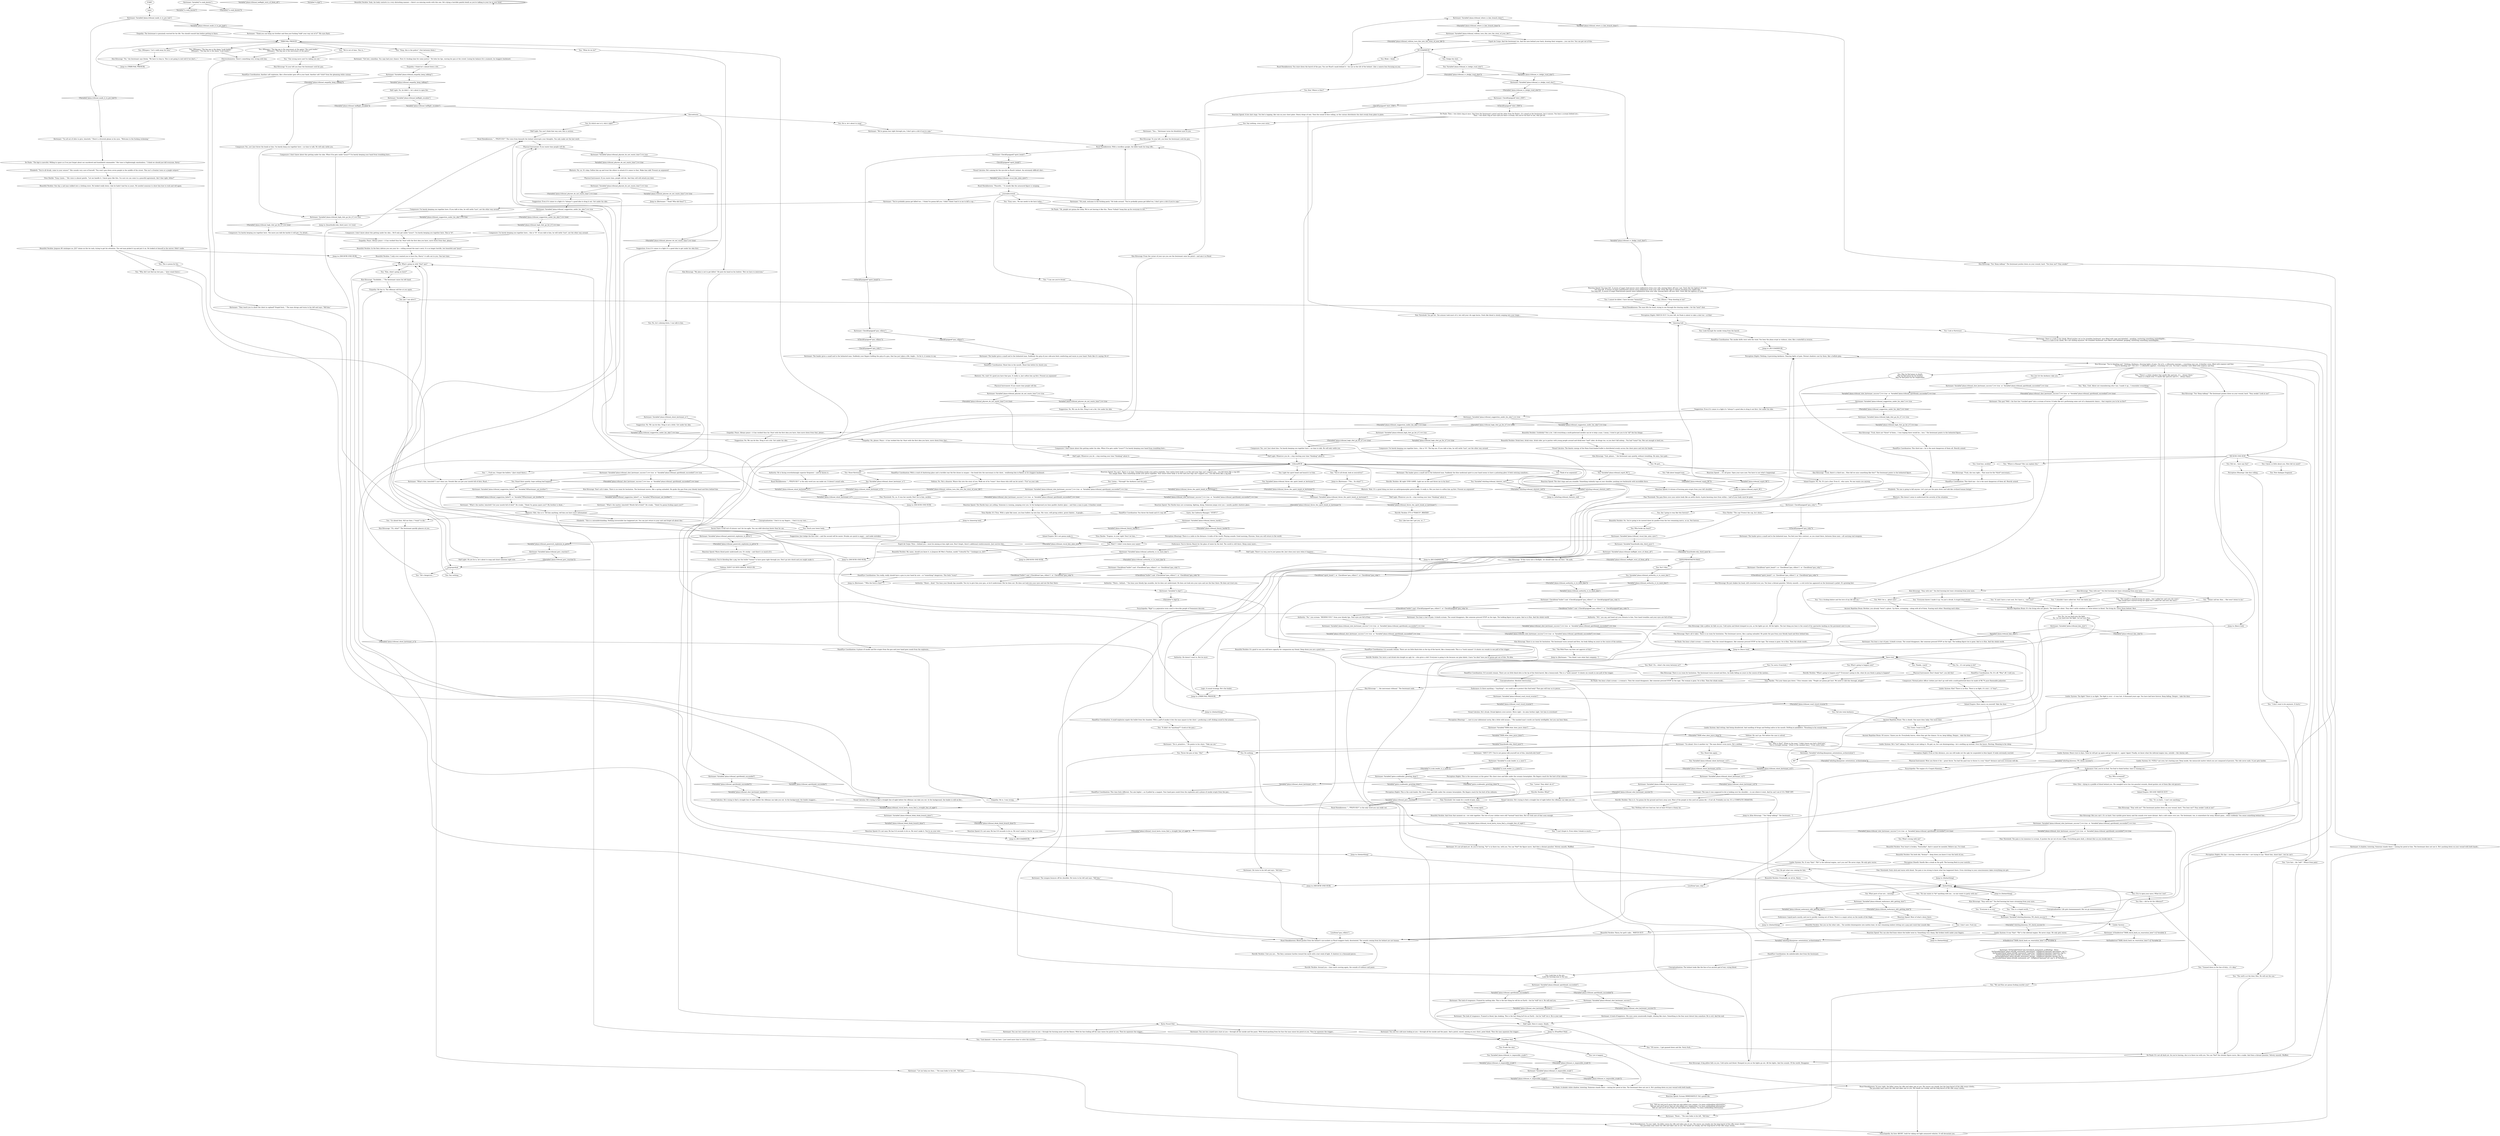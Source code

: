 # PLAZA / KORTENAER
# Previously known as Scab Leader. Wears a huge and intimidating set of armour. He is drunk and pissed off at his friend getting killed. He carries a big-ass gun.
# ==================================================
digraph G {
	  0 [label="START"];
	  1 [label="input"];
	  2 [label="You: Think of an argument!"];
	  3 [label="You: Variable[\"whirling.tribunal_rhetoric_red\"]"];
	  4 [label="Variable[\"whirling.tribunal_rhetoric_red\"]", shape=diamond];
	  5 [label="!(Variable[\"whirling.tribunal_rhetoric_red\"])", shape=diamond];
	  6 [label="Kim Kitsuragi: That's all it takes. There is no room for hesitation. The lieutenant moves, like a spring unloaded. He grabs the gun from your bloody hand and fires behind him."];
	  7 [label="Kortenaer: You see two cold eyes looking at you -- through all the smoke and the panic. And a pistol, raised, aiming at your chest, point blank. Then the man squeezes the trigger..."];
	  8 [label="You: No. Let me back into the fight.\nNo. Let me back into the fight. Let me save Kim."];
	  9 [label="Kortenaer: You see two crazed eyes stare at you -- through the burning meat and the flames. With his face boiling off the man raises his pistol at you. Then he squeezes the trigger..."];
	  10 [label="Kortenaer: You see two crazed eyes stare at you -- through all the smoke and the panic. With blood gushing from his face the man raises his pistol at you. Then he squeezes the trigger..."];
	  11 [label="You: What's going to happen now?"];
	  12 [label="Empathy: I think he's calmed down a bit..."];
	  13 [label="Suggestion: Even if it comes to a fight it's a good idea to get under his skin first."];
	  14 [label="Kortenaer: Variable[\"plaza.tribunal_high_rhet_go_for_it\"] == true"];
	  15 [label="Variable[\"plaza.tribunal_high_rhet_go_for_it\"] == true", shape=diamond];
	  16 [label="!(Variable[\"plaza.tribunal_high_rhet_go_for_it\"] == true)", shape=diamond];
	  17 [label="Composure: I'm barely keeping you together here... this is *it*. If you talk to him, he will rattle *you*, not the other way around."];
	  18 [label="Kortenaer: Variable[\"TASK.what_does_joyce_done\"]"];
	  19 [label="Variable[\"TASK.what_does_joyce_done\"]", shape=diamond];
	  20 [label="!(Variable[\"TASK.what_does_joyce_done\"])", shape=diamond];
	  21 [label="Kortenaer: Variable[\"plaza.tribunal_blink_think_branch_done\"]"];
	  22 [label="Variable[\"plaza.tribunal_blink_think_branch_done\"]", shape=diamond];
	  23 [label="!(Variable[\"plaza.tribunal_blink_think_branch_done\"])", shape=diamond];
	  24 [label="Volition: DON'T GO INTO SHOCK. HOLD ON."];
	  25 [label="Encyclopedia: The engine of a Coupris Kineema..."];
	  26 [label="Logic: A sound strategy. He's the leader."];
	  27 [label="Kortenaer: SetVariableValue(\"jam.horseback_monument_scaffolding\", false) ;
SetVariableValue(\"plaza.ultralib_monument_apocalypse\", IsHighestCopotype(\"apocalypse_cop\")) ;
SetVariableValue(\"plaza.ultralib_monument_superstar\", IsHighestCopotype(\"superstar_cop\")) ;
SetVariableValue(\"plaza.ultralib_monument_sorry\", IsHighestCopotype(\"sorry_cop\")) ;
SetVariableValue(\"plaza.ultralib_monument_boring\", IsHighestCopotype(\"boring_cop\")) ;
SetVariableValue(\"plaza.ultralib_monument_art\", IsHighestCopotype(\"art_cop\")) --[[ Variable[ ]]"];
	  28 [label="Kortenaer: CheckItem(\"spirit_bomb\")  or  CheckItem(\"gun_villiers\")  or  CheckItem(\"gun_ruby\")"];
	  29 [label="CheckItem(\"spirit_bomb\")  or  CheckItem(\"gun_villiers\")  or  CheckItem(\"gun_ruby\")", shape=diamond];
	  30 [label="!(CheckItem(\"spirit_bomb\")  or  CheckItem(\"gun_villiers\")  or  CheckItem(\"gun_ruby\"))", shape=diamond];
	  31 [label="You: \"Stop, this is the police!\" (Get between them.)"];
	  32 [label="Kortenaer: There is a hole in his cheek. Blood gushes out as he stumbles backward, eyes filled with rage and disbelief -- gurgling, muttering something unintelligible...\nThere is a hole in his cheek. He's not smiling anymore. He stumbles backward, eyes filled with disbelief, gurgling, muttering something unintelligible..."];
	  33 [label="You: Dodge the shot."];
	  34 [label="You: Variable[\"plaza.tribunal_rc_dodge_ruud_shot\"]"];
	  35 [label="Variable[\"plaza.tribunal_rc_dodge_ruud_shot\"]", shape=diamond];
	  36 [label="!(Variable[\"plaza.tribunal_rc_dodge_ruud_shot\"])", shape=diamond];
	  37 [label="TRIBUNAL PREHUB"];
	  38 [label="Endurance: Is there anything -- *anything* -- we could use to protect this frail body? That gun will tear us to pieces."];
	  39 [label="You: I'm sorry. (Conclude.)"];
	  40 [label="You: So... it's not going to hit?"];
	  41 [label="Kortenaer: The leader gives a small nod to the helmeted man. Suddenly the grip of your side-arm feels comforting and warm in your hand. Feels like it's saying: Do it!"];
	  42 [label="Beautiful Necktie: No. You're going to be mowed down by gunfire from the two remaining mercs, so no. Not forever."];
	  43 [label="Conceptualization: Absolute destruction."];
	  44 [label="Kortenaer: Variable[\"plaza.tribunal_paintresh_explosion_in_pelvis\"]"];
	  45 [label="Variable[\"plaza.tribunal_paintresh_explosion_in_pelvis\"]", shape=diamond];
	  46 [label="!(Variable[\"plaza.tribunal_paintresh_explosion_in_pelvis\"])", shape=diamond];
	  47 [label="You: \"I'm a fucking failure and the love of my life left me.\""];
	  48 [label="Kortenaer: He turns to his left and says: \"Kill him.\""];
	  49 [label="Perception (Sight): This is the scab leader. His chest rises and falls under the ceramic breastplate. His fingers reach for the butt of his sidearm."];
	  50 [label="Hand/Eye Coordination: You throw the bomb and it's way off."];
	  51 [label="Composure: I'm barely keeping you together here... this is *it*. The big one. If you talk to him, he will rattle *you*, not the other way around."];
	  52 [label="Kortenaer: \"What's that, loincloth? I can't hear you. Sounds like you got your mouth full of dick. Ruud...\""];
	  53 [label="Visual Calculus: He's trying to find a straight line of sight before the rifleman can take you out. In the background, the leader staggers..."];
	  54 [label="Kortenaer: A look of happiness. His eyes seem unnaturally bright, shining like stars. Something in the fear must distort him somehow. He is evil. And the end."];
	  55 [label="Reaction Speed: Warm blood pools underneath you. It's sticky -- and there's so much of it."];
	  56 [label="You: \"It said I have a vast soul. Do I have a... vast soul?\""];
	  57 [label="Jump to: [TRIBUNAL PREHUB]"];
	  58 [label="Ruud Hoenkloewen: To your right, the killer raises his rifle and takes aim at you. His moves are steady, but the long barrel of the rifle sways slowly...\nThe porcelain man raises his rifle and takes aim at you. His hands are steady, and the long barrel of the rifle sways slowly..."];
	  59 [label="Inland Empire: Have mercy on yourself. Take the door."];
	  60 [label="Glen: Glen -- dying in a puddle of blood behind you. His mangled torso has two gunshot wounds, blood gushes out of them like red geysers."];
	  61 [label="Authority: \"There... behind...\" You hear your bloody lips mumble, but he does not understand. He does not look into your eyes and see the fear there. He does not trust you."];
	  62 [label="Pain Threshold: The pain flows over your entire body like an awful shock. A grim knowing rises from within -- half of your body must be gone."];
	  63 [label="thelastthing"];
	  64 [label="Reaction Speed: The Hardie boys are yelling. Someone is running, jumping over you. In the background you hear gunfire shatter glass -- and then a man in pain. A familiar sound."];
	  65 [label="Jump to: [NECKTIE END HUB]"];
	  66 [label="fiasco hub"];
	  67 [label="Hand/Eye Coordination: Shoot him in the mouth. Shoot him before he shoots you."];
	  68 [label="You: Who broke my heart?"];
	  69 [label="Beautiful Necktie: Eventually we all do, Harry."];
	  70 [label="You: (Shout.) \"Stop shooting at me!\""];
	  71 [label="You: I don't care. Fuck me."];
	  72 [label="You: \"Kim, I lied. About not remembering who I am. I made it up... I remember everything.\""];
	  73 [label="Kim Kitsuragi: \"Stay with me!\" The lieutenant pushes down on your wound, hard. \"You hear me?! Stay awake! Look at me!\""];
	  74 [label="You: Say nothing."];
	  75 [label="Perception (Sight): This is the mercenary at the gates! His chest rises and falls under the ceramic breastplate. His fingers reach for the butt of his sidearm."];
	  76 [label="You: So which one is it, who's right?"];
	  77 [label="Reaction Speed: Scream IMMEDIATELY! He's gonna die."];
	  78 [label="Kortenaer: Variable[\"gates.scableader_greeting_done\"]"];
	  79 [label="Variable[\"gates.scableader_greeting_done\"]", shape=diamond];
	  80 [label="!(Variable[\"gates.scableader_greeting_done\"])", shape=diamond];
	  81 [label="Suggestion: No. We can do this. Drag it out a bit. Get under his skin."];
	  82 [label="Kortenaer: Variable[\"plaza.tribunal_physint_do_not_waste_time\"] == true"];
	  83 [label="Variable[\"plaza.tribunal_physint_do_not_waste_time\"] == true", shape=diamond];
	  84 [label="!(Variable[\"plaza.tribunal_physint_do_not_waste_time\"] == true)", shape=diamond];
	  85 [label="Beautiful Necktie: Drink beer, drink wine, drink cider, go to parties with young people around and drink beer *and* cider; do drugs too, so you don't fall asleep... You had *some* fun. But not enough to heal you."];
	  86 [label="Kortenaer: \"Do it, primitive...\" He points to his chest. \"Take me out.\""];
	  87 [label="Kortenaer: Variable[\"plaza.tribunal_spiritbomb_succeeded\"]"];
	  88 [label="Variable[\"plaza.tribunal_spiritbomb_succeeded\"]", shape=diamond];
	  89 [label="!(Variable[\"plaza.tribunal_spiritbomb_succeeded\"])", shape=diamond];
	  90 [label="You: \"... Fuck me, I forgot the bullets.\" (Just stand there.)"];
	  91 [label="Kortenaer: IsTaskActive(\"TASK.check_back_on_renovation_later\")--[[ Variable[ ]]"];
	  92 [label="IsTaskActive(\"TASK.check_back_on_renovation_later\")--[[ Variable[ ]]", shape=diamond];
	  93 [label="!(IsTaskActive(\"TASK.check_back_on_renovation_later\")--[[ Variable[ ]])", shape=diamond];
	  94 [label="Kortenaer: \"They teach you to shoot the chest in copland? Stupid fuck...\" The man shrugs and turns to his left and says: \"Kill him.\""];
	  95 [label="Kortenaer: Variable[\"plaza.tribunal_rc_dodge_ruud_shot\"]"];
	  96 [label="Variable[\"plaza.tribunal_rc_dodge_ruud_shot\"]", shape=diamond];
	  97 [label="!(Variable[\"plaza.tribunal_rc_dodge_ruud_shot\"])", shape=diamond];
	  98 [label="You: No!!! Kim..."];
	  99 [label="You: Variable[\"plaza.tribunal_authority_rc_to_warn_kim\"]"];
	  100 [label="Variable[\"plaza.tribunal_authority_rc_to_warn_kim\"]", shape=diamond];
	  101 [label="!(Variable[\"plaza.tribunal_authority_rc_to_warn_kim\"])", shape=diamond];
	  102 [label="You: Look at Kortenaer."];
	  103 [label="You: Blink -- think!"];
	  104 [label="Half Light: Here it comes. Death."];
	  105 [label="You: Wait! Uh... what's the story between us?!"];
	  106 [label="De Paule: \"Oh, people are gonna die today. We're not leaving it like this. These *tribals* hung him up for everyone to see...\""];
	  107 [label="Jump to: [Kortenaer: \"\"You think I care what that company...\"]"];
	  108 [label="Beautiful Necktie: It's good to see you still have capacity for compassion my friend. Deep down you are a good man."];
	  109 [label="Horrific Necktie: This is it. I'm gonna hit the ground and burn away now. Most of the people in this yard are gonna die -- if not all. Probably you too. It's a COMPLETE DISASTER."];
	  110 [label="Encyclopedia: An Ister AR-FA7, built for taking out light armoured vehicles. It will devastate you."];
	  111 [label="You: Let it happen."];
	  112 [label="Reaction Speed: Most of what's down there."];
	  113 [label="Inland Empire: No. No. It's just a fear. Even if... who cares. No one wants you anyway."];
	  114 [label="Kortenaer: Variable[\"plaza.tribunal_shot_kortenaer_success\"] == true  or  Variable[\"plaza.tribunal_spiritbomb_succeeded\"] == true"];
	  115 [label="Variable[\"plaza.tribunal_shot_kortenaer_success\"] == true  or  Variable[\"plaza.tribunal_spiritbomb_succeeded\"] == true", shape=diamond];
	  116 [label="!(Variable[\"plaza.tribunal_shot_kortenaer_success\"] == true  or  Variable[\"plaza.tribunal_spiritbomb_succeeded\"] == true)", shape=diamond];
	  117 [label="Kortenaer: Variable[\"plaza.tribunal_shot_kortenaer_success\"] == true  or  Variable[\"plaza.tribunal_spiritbomb_succeeded\"] == true"];
	  118 [label="Variable[\"plaza.tribunal_shot_kortenaer_success\"] == true  or  Variable[\"plaza.tribunal_spiritbomb_succeeded\"] == true", shape=diamond];
	  119 [label="!(Variable[\"plaza.tribunal_shot_kortenaer_success\"] == true  or  Variable[\"plaza.tribunal_spiritbomb_succeeded\"] == true)", shape=diamond];
	  120 [label="You: Do nothing."];
	  121 [label="Kortenaer: Variable[\"tc.scab_leader_is_a_merc\"]"];
	  122 [label="Variable[\"tc.scab_leader_is_a_merc\"]", shape=diamond];
	  123 [label="!(Variable[\"tc.scab_leader_is_a_merc\"])", shape=diamond];
	  124 [label="You: No, he's calming down. I can talk to him."];
	  125 [label="Hand/Eye Coordination: This time feels different. You aim higher -- as if pulled by a magnet. Your hand goes numb from the explosion and a plume of smoke erupts from the gun..."];
	  126 [label="Rhetoric: Wait. It's a good thing you have an anthropomorphic petrol bomb. It really is. But you have to soften him up first. Present an argument!"];
	  127 [label="Half Light: There's no way, you're just gonna die. Just close your eyes when it happens..."];
	  128 [label="You: \"I shouldn't have called her. Now she hates me.\""];
	  129 [label="Horrific Necktie: Around you -- time starts moving again, the sounds of violence and panic."];
	  130 [label="Kim Kitsuragi: From the corner of your eye you see the lieutenant raise his pistol -- and aim it at Ruud."];
	  131 [label="Titus Hardie: \"Easy, Lizzie...\" His voice is almost gentle. \"Let me handle it. I know guys like this. I'm sure we can come to a peaceful agreement. Ain't that right, fellas?\""];
	  132 [label="Kortenaer: The leader gives a small nod to the helmeted man. You feel your fists contract, as you stand there, between these men -- all carrying real weapons."];
	  133 [label="You: He got what was coming for him."];
	  134 [label="Garte, the Cafeteria Manager: \"STOP!!!\""];
	  135 [label="Kortenaer: Variable[\"plaza.tribunal_endurance_afet_getting_shot\"]"];
	  136 [label="Variable[\"plaza.tribunal_endurance_afet_getting_shot\"]", shape=diamond];
	  137 [label="!(Variable[\"plaza.tribunal_endurance_afet_getting_shot\"])", shape=diamond];
	  138 [label="Jump to: [thelastthing]"];
	  139 [label="You: \"Everyone knows I made it up. I'm just a drunk. A stupid dead drunk.\""];
	  140 [label="You: \"There's a white shadow that smells like apricots, it's... always there.\"\n\"There is a black echo. It smells like apricots and it's... always there.\"
"];
	  141 [label="prepreprehub"];
	  142 [label="You: (Whisper.) \"The big one is the damn *scab leader*.\"\n(Whisper.) \"The big one is the damn *scab leader*.\""];
	  143 [label="Horrific Necktie: All right! END GAME. Light me on fire and throw me in his face!"];
	  144 [label="Kortenaer: Variable[\"plaza.tribunal_physint_do_not_waste_time\"] == true"];
	  145 [label="Variable[\"plaza.tribunal_physint_do_not_waste_time\"] == true", shape=diamond];
	  146 [label="!(Variable[\"plaza.tribunal_physint_do_not_waste_time\"] == true)", shape=diamond];
	  147 [label="Physical Instrument: If you waste time people will die."];
	  148 [label="Kortenaer: \"What's the matter, loincloth? Mouth full of dick?\" He croaks. \"Think I'm gonna fucking spare you?!\""];
	  149 [label="Kim Kitsuragi: \"Stay with me!\" You feel burning hot tears streaming from your eyes."];
	  150 [label="You: \"Everyone is so evil.\""];
	  151 [label="Kortenaer: Variable[\"tc.rank_known\"]"];
	  152 [label="Variable[\"tc.rank_known\"]", shape=diamond];
	  153 [label="!(Variable[\"tc.rank_known\"])", shape=diamond];
	  154 [label="Ancient Reptilian Brain: Brother, you already *were* a ghost. Up there, screaming -- along with all of them. Scaring each other. Haunting each other."];
	  155 [label="Kim Kitsuragi: \"No,\" the lieutenant says firmly. \"We have to step in. This is not going to end well if we don't...\""];
	  156 [label="Reaction Speed: A low shot rings. You feel a tapping, like rain on your chest plate. Heavy drops of rain. Then the sound of dice rolling, as the cuirass distributes the shot evenly from plate to plate."];
	  157 [label="Authority: \"No,\" you scream: \"BEHIND YOU!\" from your bloody lips. Your eyes are full of fear."];
	  158 [label="You: Throw the gun at him: \"Die!\""];
	  159 [label="Perception (Sight): His lips -- moving, swollen with fear -- are trying to say: 'Shoot him, shoot him!', but he can't."];
	  160 [label="Inland Empire: OH GOD! WATCH OUT!"];
	  161 [label="Jump to: [FinalShot Hub]"];
	  162 [label="Beautiful Necktie: Your heart is broken, *bratushka*. And it cannot be mended. Believe me, I've tried."];
	  163 [label="Elizabeth: \"You're all drunk, come to your senses!\" She sounds very sure of herself. \"You won't gun down seven people in the middle of the street. This isn't a frontier town or a jungle outpost.\""];
	  164 [label="Kortenaer: The leader gives a small nod to the helmeted man. Suddenly your fingers holding the grip of a gun, that has just taken a life, tingle... Go for it, it seems to say."];
	  165 [label="Physical Instrument: Wow you threw it far -- great throw. Too bad the goal was to throw it a very *short* distance and now everyone will die."];
	  166 [label="Jump to: [RUUDAIMHUB]"];
	  167 [label="Kortenaer: CheckItem(\"bullet\") and  (CheckItem(\"gun_villiers\")  or  CheckItem(\"gun_ruby\"))"];
	  168 [label="CheckItem(\"bullet\") and  (CheckItem(\"gun_villiers\")  or  CheckItem(\"gun_ruby\"))", shape=diamond];
	  169 [label="!(CheckItem(\"bullet\") and  (CheckItem(\"gun_villiers\")  or  CheckItem(\"gun_ruby\")))", shape=diamond];
	  170 [label="Kim Kitsuragi: \"Ssshhhhh....\" The lieutenant raises his left hand."];
	  171 [label="Kortenaer: \"I'm all out of shits to give, loincloth.\" There's a feverish gleam in his eyes. \"Welcome to the fucking reckoning.\""];
	  172 [label="You: \"We're out of time. This is...\""];
	  173 [label="theconfusion"];
	  174 [label="Rhetoric: No, wait! It's good you have that gun. It really is. Just soften him up first. Present an argument!"];
	  175 [label="Composure: I don't know about this getting under his skin... He'll only get under *yours*. I'm barely keeping you together here. This is *it*."];
	  176 [label="Pain Threshold: You got hit. The armour took most of it, but still your rib cage burns. Feels like blood is slowly seeping into your lungs..."];
	  177 [label="Kortenaer: The look of vengeance. Framed by melting skin. This is the last thing he will do on Earth -- but he *will* do it. He will end you."];
	  178 [label="Endurance: You're thirsty. Reach for the glass of water by the bed. The world is still there. Sleep some more..."];
	  179 [label="LoseItem(\"gun_villiers\")"];
	  180 [label="De Paule: You hear a faint scream -- a woman's. Then the sound disappears, like someone pressed STOP on the tape. The woman is gone. So is Kim. Then the whole world..."];
	  181 [label="De Paule: You hear a faint scream -- a woman's. Then the sound disappears, like someone pressed STOP on the tape. The woman is gone. So is Kim. Then the whole world..."];
	  182 [label="Kortenaer: \"Get lost, comedian. You cops had your chance. Now it's fucking time for some justice.\" He licks his lips, waving his gun at the crowd. Losing his balance for a moment, he staggers backward."];
	  183 [label="tribunalHUB"];
	  184 [label="Beautiful Necktie: 'I only ever wanted you to have fun, Harry!' it calls out to you. One last time."];
	  185 [label="You: Look through the smoke rising from the barrel."];
	  186 [label="Hand/Eye Coordination: The smoke drifts west with the wind. You hear the plaza erupt in violence, slow, like a waterfall in reverse."];
	  187 [label="Kortenaer: Variable[\"plaza.tribunal_shot_kortenaer_success\"] == true  or  Variable[\"plaza.tribunal_spiritbomb_succeeded\"] == true"];
	  188 [label="Variable[\"plaza.tribunal_shot_kortenaer_success\"] == true  or  Variable[\"plaza.tribunal_spiritbomb_succeeded\"] == true", shape=diamond];
	  189 [label="!(Variable[\"plaza.tribunal_shot_kortenaer_success\"] == true  or  Variable[\"plaza.tribunal_spiritbomb_succeeded\"] == true)", shape=diamond];
	  190 [label="Horrific Necktie: *What's going to happen now?* Everyone's going to die, what do you think is going to happen?"];
	  191 [label="You: Thanks, coach!"];
	  192 [label="Suggestion: Just dodge the first shot -- and the second will be easier. Drunks are quick to anger -- and make mistakes."];
	  193 [label="You: He is, he's about to snap!"];
	  194 [label="Kortenaer: Variable[\"plaza.tribunal_shoot_kortenaer_rc2\"]"];
	  195 [label="Variable[\"plaza.tribunal_shoot_kortenaer_rc2\"]", shape=diamond];
	  196 [label="!(Variable[\"plaza.tribunal_shoot_kortenaer_rc2\"])", shape=diamond];
	  197 [label="Kortenaer: Variable[\"plaza.tribunal_suggestion_under_his_skin\"] == true"];
	  198 [label="Variable[\"plaza.tribunal_suggestion_under_his_skin\"] == true", shape=diamond];
	  199 [label="!(Variable[\"plaza.tribunal_suggestion_under_his_skin\"] == true)", shape=diamond];
	  200 [label="Composure: I'm barely keeping you together here. The more you talk the harder it will get, I'm afraid..."];
	  201 [label="Beautiful Necktie: Joopson AS catalogue no. J327 shone on the tie rack, trying to get his attention. The sad man picked it up and put it on. He looked at himself in the mirror. Didn't smile."];
	  202 [label="Endurance: You're bleeding like a pig, but the bullet *seems* to have gone right through you. Don't go into shock and you might make it."];
	  203 [label="Volition: He can't go. Not before the case is solved."];
	  204 [label="Reaction Speed: A volcano of burning pain erupts from your left shoulder."];
	  205 [label="Titus Hardie: \"Eugene, to your right! Don't let him...\""];
	  206 [label="Kim Kitsuragi: Like a pillow, he falls on you. Cold nylon and blood slumped on you, as the lights go out. All the lights. The last thing you hear is the sound of his spectacles landing on the pavement next to you."];
	  207 [label="You: What parts of me are... missing?"];
	  208 [label="Kortenaer: \"You...\" Kortenaer turns his bloodshot eyes to you."];
	  209 [label="Jump to: [NECKTIE END HUB]"];
	  210 [label="Jump to: [thelastthing]"];
	  211 [label="Reaction Speed: You can also feel bone where the bullet went in. Something very sharp, like broken teeth under your fingers."];
	  212 [label="Reaction Speed: ... it's all gone. Open your eyes now. You have to see what's happening!"];
	  213 [label="You: \"Live fast... die *old*.\" (Wince from pain)"];
	  214 [label="Kortenaer: CheckItem(\"bullet\") and  (CheckEquipped(\"gun_villiers\")  or  CheckEquipped(\"gun_ruby\"))"];
	  215 [label="CheckItem(\"bullet\") and  (CheckEquipped(\"gun_villiers\")  or  CheckEquipped(\"gun_ruby\"))", shape=diamond];
	  216 [label="!(CheckItem(\"bullet\") and  (CheckEquipped(\"gun_villiers\")  or  CheckEquipped(\"gun_ruby\")))", shape=diamond];
	  217 [label="Authority: \"NO,\" you say, and hand out your firearm to him. Your hand trembles and your eyes are full of fear."];
	  218 [label="Half Light: No, he didn't -- he's about to open fire."];
	  219 [label="Kortenaer: Variable[\"plaza.tribunal_empathy_keep_talking\"]"];
	  220 [label="Variable[\"plaza.tribunal_empathy_keep_talking\"]", shape=diamond];
	  221 [label="!(Variable[\"plaza.tribunal_empathy_keep_talking\"])", shape=diamond];
	  222 [label="Kim Kitsuragi: To your left you hear the lieutenant cock his gun."];
	  223 [label="Kortenaer: Variable[\"plaza.tribunal_physint_do_not_waste_time\"] == true"];
	  224 [label="Variable[\"plaza.tribunal_physint_do_not_waste_time\"] == true", shape=diamond];
	  225 [label="!(Variable[\"plaza.tribunal_physint_do_not_waste_time\"] == true)", shape=diamond];
	  226 [label="Composure: Yes, yes! Just shoot him. I'm barely keeping you together here -- no time to talk. He will only rattle you."];
	  227 [label="You: I know so little about you. How did we meet?"];
	  228 [label="Beautiful Necktie: And from that moment on -- we rode together. The rest of your clothes were still *normal* back then. But we took care of that soon enough."];
	  229 [label="Beautiful Necktie: Harry, for god's sake... WATCH OUT!"];
	  230 [label="Reaction Speed: It's not easy. He has 0.4 seconds to do so. He won't make it. You're on your own."];
	  231 [label="You: \"She would've started loving me again... but I called her and now she won't.\"\n\"She would have started loving me again but I called her and now she won't.\""];
	  232 [label="Ancient Reptilian Brain: Of course. I know you do. Everybody leaves, when they get the chance. Go on, keep falling. Deeper... take the door."];
	  233 [label="Jump to: [whirling.tribunal_rhetoric_red]"];
	  234 [label="Jump to: [plaza.tribunal_esprit_RC]"];
	  235 [label="Kortenaer: Variable[\"plaza.tribunal_kim_shot\"]"];
	  236 [label="Variable[\"plaza.tribunal_kim_shot\"]", shape=diamond];
	  237 [label="!(Variable[\"plaza.tribunal_kim_shot\"])", shape=diamond];
	  238 [label="Kortenaer: Variable[\"plaza.tribunal_theory_hardie\"]"];
	  239 [label="Variable[\"plaza.tribunal_theory_hardie\"]", shape=diamond];
	  240 [label="!(Variable[\"plaza.tribunal_theory_hardie\"])", shape=diamond];
	  241 [label="You: \"You're all drunk, look at yourselves!\""];
	  242 [label="Kortenaer: Variable[\"plaza.tribunal_throw_the_spirit_bomb_at_kortenaer\"]"];
	  243 [label="Variable[\"plaza.tribunal_throw_the_spirit_bomb_at_kortenaer\"]", shape=diamond];
	  244 [label="!(Variable[\"plaza.tribunal_throw_the_spirit_bomb_at_kortenaer\"])", shape=diamond];
	  245 [label="Limbic System: It's *STILL* not over, he's hurting now. Deep inside, the minuscule matter which you are composed of persists. The ride never ends. It just gets harder."];
	  246 [label="Kortenaer: \"Think you can hang our brother and then just fucking *talk* your way out of it?\" His eyes flash."];
	  247 [label="Ruud Hoenkloewen: You stare down the barrel of the gun. You see Ruud's mask behind it -- his eye in the slit of the helmet. Like a camera lens focusing on you."];
	  248 [label="Rhetoric: Shit, this is it. Tell him anything, tell him you have more information!"];
	  249 [label="Perception (Sight): WATCH OUT! To your left, de Paule is about to take a shot too -- at Kim!"];
	  250 [label="Encyclopedia: *Kipt* is a pejorative term used to describe people of Semenese descent."];
	  251 [label="Kortenaer: CheckEquipped(\"spirit_bomb\")"];
	  252 [label="CheckEquipped(\"spirit_bomb\")", shape=diamond];
	  253 [label="!(CheckEquipped(\"spirit_bomb\"))", shape=diamond];
	  254 [label="Kortenaer: CheckEquipped(\"gun_villiers\")"];
	  255 [label="CheckEquipped(\"gun_villiers\")", shape=diamond];
	  256 [label="!(CheckEquipped(\"gun_villiers\"))", shape=diamond];
	  257 [label="Physical Instrument: Don't thank *me*, you did this!"];
	  258 [label="Kortenaer: Variable[\"plaza.tribunal_ruud_viscal_evasion\"]"];
	  259 [label="Variable[\"plaza.tribunal_ruud_viscal_evasion\"]", shape=diamond];
	  260 [label="!(Variable[\"plaza.tribunal_ruud_viscal_evasion\"])", shape=diamond];
	  261 [label="Conceptualization: The helmet looks like the face of an ancient god of war, crying blood."];
	  262 [label="Authority: \"Shoot... dead.\" You hear your bloody lips mumble. You try to give him your gun, so he'd understand. But he does not. He does not look into your eyes and see the fear there."];
	  263 [label="You: \"What do we do?\""];
	  264 [label="Kortenaer: Variable[\"plaza.tribunal_halflight_escalate\"]"];
	  265 [label="Variable[\"plaza.tribunal_halflight_escalate\"]", shape=diamond];
	  266 [label="!(Variable[\"plaza.tribunal_halflight_escalate\"])", shape=diamond];
	  267 [label="You: (Whisper.) \"The big one is the mercenary at the gates! The scab leader.\"\n(Whisper.) \"The big one is the mercenary at the gates!\""];
	  268 [label="Jump to: [TRIBUNAL PREHUB]"];
	  269 [label="You: Did we... have any fun?"];
	  270 [label="Reaction Speed: It's not easy. He has 0.6 seconds to do so. He won't make it. You're on your own."];
	  271 [label="Limbic System: The fight? There is no fight. The fight is over -- it was lost. A thousand years ago. You have laid here forever. Keep falling. Deeper... take the door."];
	  272 [label="Kortenaer: Variable[\"plaza.tribunal_shot_kortenaer_success\"] == true  or  Variable[\"plaza.tribunal_spiritbomb_succeeded\"] == true"];
	  273 [label="Variable[\"plaza.tribunal_shot_kortenaer_success\"] == true  or  Variable[\"plaza.tribunal_spiritbomb_succeeded\"] == true", shape=diamond];
	  274 [label="!(Variable[\"plaza.tribunal_shot_kortenaer_success\"] == true  or  Variable[\"plaza.tribunal_spiritbomb_succeeded\"] == true)", shape=diamond];
	  275 [label="Kortenaer: CheckEquipped(\"shirt_t500\")"];
	  276 [label="CheckEquipped(\"shirt_t500\")", shape=diamond];
	  277 [label="!(CheckEquipped(\"shirt_t500\"))", shape=diamond];
	  278 [label="Hand/Eye Coordination: A plume of smoke and fire erupts from the gun and your hand goes numb from the explosion..."];
	  279 [label="You: Evade the shot."];
	  280 [label="You: Variable[\"plaza.tribunal_rc_impossible_evade\"]"];
	  281 [label="Variable[\"plaza.tribunal_rc_impossible_evade\"]", shape=diamond];
	  282 [label="!(Variable[\"plaza.tribunal_rc_impossible_evade\"])", shape=diamond];
	  283 [label="Reaction Speed: The Hardie boys are screaming, fighting, dying. Someone jumps over you -- nearby gunfire shatters glass."];
	  284 [label="Kortenaer: Variable[\"plaza.tribunal_made_it_to_pre_hub\"]"];
	  285 [label="Variable[\"plaza.tribunal_made_it_to_pre_hub\"]", shape=diamond];
	  286 [label="!(Variable[\"plaza.tribunal_made_it_to_pre_hub\"])", shape=diamond];
	  287 [label="You: Kim! Where is Kim?!"];
	  288 [label="Titus Hardie: It's Titus. With a splat like meat, you hear bullets rip into him. His voice, still giving orders, grows fainter... A gurgle..."];
	  289 [label="Jump to: [thelastthing]"];
	  290 [label="You: \"Go ahead then. Kill me then. I *want* to die.\""];
	  291 [label="You: \"He's dangerous...\""];
	  292 [label="Kim Kitsuragi: \"Uh, what?\" The lieutenant quickly glances at you."];
	  293 [label="Jump to: [thelastthing]"];
	  294 [label="Rhetoric: She doesn't seem to understand the severity of the situation."];
	  295 [label="You: This is gonna be fun."];
	  296 [label="You: \"God dammit. I did my best. I just need more time to solve the murder.\""];
	  297 [label="Kortenaer: Variable[\"plaza.tribunal_shot_kortenaer_success\"]"];
	  298 [label="Variable[\"plaza.tribunal_shot_kortenaer_success\"]", shape=diamond];
	  299 [label="!(Variable[\"plaza.tribunal_shot_kortenaer_success\"])", shape=diamond];
	  300 [label="Kim Kitsuragi: \"Stay with me!\" You feel burning hot tears streaming from your eyes."];
	  301 [label="Limbic System: He's *not* taking it. His body is not taking it. Oh god, no, he's not disintegrating -- he's swelling up instead. Over the hours. Hurting. Moaning in his sleep."];
	  302 [label="You: Shoot him again."];
	  303 [label="You: Variable[\"plaza.tribunal_shoot_kortenaer_rc2\"]"];
	  304 [label="Variable[\"plaza.tribunal_shoot_kortenaer_rc2\"]", shape=diamond];
	  305 [label="!(Variable[\"plaza.tribunal_shoot_kortenaer_rc2\"])", shape=diamond];
	  306 [label="Kim Kitsuragi: There is no room for hesitation. The lieutenant turns around and fires, his body falling on yours in the course of the motion..."];
	  307 [label="You: (Whisper.) \"Let's walk away for now.\""];
	  308 [label="Kim Kitsuragi: \"You're bleeding out!\" Nothing. Darkness, blurring lights of pain. Out of it, a silhouette emerges -- crouching over you. A familiar voice, filled with urgency and fear.\n\"You're bleeding out!\" Out of it -- a silhouette appears, crouching over you. You hear a familiar voice filled with urgency and fear."];
	  309 [label="You: Good, I want to die."];
	  310 [label="FinalShot Hub"];
	  311 [label="Horrific Necktie: You were a sad drunk who bought an ugly tie -- who gives a shit! Everyone is going to die because our plan failed. I have *no idea* how you're gonna get out of this. No idea."];
	  312 [label="Kortenaer: \"What's the matter, loincloth? Got your mouth full of dick?\" He croaks. \"Think I'm gonna spare you?! My brother is dead...\""];
	  313 [label="Inland Empire: He's not gonna make it."];
	  314 [label="Jump to: [thelastthing]"];
	  315 [label="Hand/Eye Coordination: This third one -- he is the most dangerous of them all. Heavily armed."];
	  316 [label="Kim Kitsuragi: \"My plan is not to get killed.\" He puts his hand on his holster. \"But we have to intervene.\""];
	  317 [label="Physical Instrument: If you waste time, people will die. And they will still attack you later."];
	  318 [label="Hand/Eye Coordination: This third one -- he is the most dangerous of them all. Heavily armed."];
	  319 [label="Jump to: [NECKTIE END HUB]"];
	  320 [label="Visual Calculus: He's trying to find a straight line of sight before the rifleman can take you out. In the background, the leader is still on fire..."];
	  321 [label="Kortenaer: Variable[\"plaza.tribunal_where_is_kim_branch_done\"]"];
	  322 [label="Variable[\"plaza.tribunal_where_is_kim_branch_done\"]", shape=diamond];
	  323 [label="!(Variable[\"plaza.tribunal_where_is_kim_branch_done\"])", shape=diamond];
	  324 [label="You: Light the spirit bomb and launch it at him."];
	  325 [label="You: Variable[\"plaza.tribunal_throw_the_spirit_bomb_at_kortenaer\"]"];
	  326 [label="Variable[\"plaza.tribunal_throw_the_spirit_bomb_at_kortenaer\"]", shape=diamond];
	  327 [label="!(Variable[\"plaza.tribunal_throw_the_spirit_bomb_at_kortenaer\"])", shape=diamond];
	  328 [label="Reaction Speed: You leap left. A swarm of angry lead passes mere millimetres from your side, tearing fabric off your coat. Feels like the lightest of tucks.\nYou leap left. A swarm of angry lead-hornets passes mere millimetres from your side. Feels like they're almost touching your naked skin.\nYou leap left. A swarm of angry lead-hornets passes mere millimetres from your side, tearing fabric off your shirt. Feels like the lightest of tucks.
"];
	  329 [label="Hand/Eye Coordination: A small explosion expels the bullet from the chamber. With a puff of smoke it hits the man square in the chest -- producing a soft clicking sound in the armour."];
	  330 [label="Kortenaer: Variable[\"plaza.tribunal_rc_impossible_evade\"]"];
	  331 [label="Variable[\"plaza.tribunal_rc_impossible_evade\"]", shape=diamond];
	  332 [label="!(Variable[\"plaza.tribunal_rc_impossible_evade\"])", shape=diamond];
	  333 [label="Kim Kitsuragi: But you can't. It's so hard. Your eyelids grow heavy and the sounds ever more distant. And a cold comes over you. The lieutenant, too, is somewhere far away. Almost gone... when suddenly! You sense something behind him..."];
	  334 [label="Ancient Reptilian Brain: This is death. One more door, baby. One more door."];
	  335 [label="Jump to: [RUUDAIMHUB]"];
	  336 [label="Ruud Hoenkloewen: The man tilts his head, trying to see through the clearing smoke -- for the *next* shot."];
	  337 [label="You: (Try to open your eyes.) What do I see?"];
	  338 [label="You: Good bye, necktie!"];
	  339 [label="You: \"Easy now... No one needs to die here today...\""];
	  340 [label="You: \"I can see you're drunk.\""];
	  341 [label="Visual Calculus: He's trying to find a straight line of sight before the rifleman can take you out."];
	  342 [label="Visual Calculus: He's drunk. Drunk fighters over-correct. Move right -- he aims further right. Get him to overshoot!"];
	  343 [label="You: I cannot be killed. I have become *immortal*."];
	  344 [label="Endurance: Liquid parts mostly, and you're quickly running out of them. There is a major artery on the inside of the thigh..."];
	  345 [label="Kim Kitsuragi: \"Stay with me!\" You feel burning hot tears streaming from your eyes."];
	  346 [label="Kortenaer: Variable[\"plaza.tribunal_high_rhet_go_for_it\"] == true"];
	  347 [label="Variable[\"plaza.tribunal_high_rhet_go_for_it\"] == true", shape=diamond];
	  348 [label="!(Variable[\"plaza.tribunal_high_rhet_go_for_it\"] == true)", shape=diamond];
	  349 [label="Kortenaer: Variable[\"plaza.tribunal_suggestion_under_his_skin\"] == true"];
	  350 [label="Variable[\"plaza.tribunal_suggestion_under_his_skin\"] == true", shape=diamond];
	  351 [label="!(Variable[\"plaza.tribunal_suggestion_under_his_skin\"] == true)", shape=diamond];
	  352 [label="Empathy: Peace. Always peace -- it has worked thus far. Start with the first idea you have, move down from that, please..."];
	  353 [label="Suggestion: Even if it comes to a fight it's *always* a good idea to drag it out. Get under his skin."];
	  354 [label="Jump to: [Kortenaer: \"\"Yes... So what?\"\"]"];
	  355 [label="Beautiful Necktie: My name, should you know it, is Joopson AS Men's Fashion, model \"Colourful Tie.\" Catalogue no. J327."];
	  356 [label="Kortenaer: Variable[\"plaza.tribunal_suggestion_failed\"]  or  Variable[\"XP.kortenaer_not_brother\"]"];
	  357 [label="Variable[\"plaza.tribunal_suggestion_failed\"]  or  Variable[\"XP.kortenaer_not_brother\"]", shape=diamond];
	  358 [label="!(Variable[\"plaza.tribunal_suggestion_failed\"]  or  Variable[\"XP.kortenaer_not_brother\"])", shape=diamond];
	  359 [label="Kortenaer: \"Let me help you then...\" The man looks to his left. \"Kill him.\""];
	  360 [label="Kortenaer: Variable[\"plaza.tribunal_spiritbomb_succeeded\"]"];
	  361 [label="Variable[\"plaza.tribunal_spiritbomb_succeeded\"]", shape=diamond];
	  362 [label="!(Variable[\"plaza.tribunal_spiritbomb_succeeded\"])", shape=diamond];
	  363 [label="Esprit de Corps: Titus -- behind you -- must be aiming at him right now. Don't forget, there's additional reinforcements. Just survive this..."];
	  364 [label="Kortenaer: The look of vengeance. Framed in blood, lips shaking. This is the last thing he'll do on Earth -- but he *will* do it. He is your end."];
	  365 [label="You: \"This is a stupid world...\""];
	  366 [label="You: \"Please call her, Kim.... She won't listen to me.\""];
	  367 [label="Kim Kitsuragi: A big pillow falls on you. Cold nylon and blood. Slumped on you as the lights go out. All the lights. And the sounds. Of the world. Disappear."];
	  368 [label="Limbic System: It was *him*. *He* is the infernal engine. He never stops. He only gets worse."];
	  369 [label="Kim Kitsuragi: That's all it takes. There is no room for hesitation. The lieutenant moves, like a spring unloaded. He grabs the gun from your bloody hand and fires behind him."];
	  370 [label="You: Shoot Kortenaer."];
	  371 [label="You: Variable[\"plaza.tribunal_shoot_kortenaer_rc\"]"];
	  372 [label="Variable[\"plaza.tribunal_shoot_kortenaer_rc\"]", shape=diamond];
	  373 [label="!(Variable[\"plaza.tribunal_shoot_kortenaer_rc\"])", shape=diamond];
	  374 [label="Hand/Eye Coordination: No. It's off. *Way* off. I told you."];
	  375 [label="Ruud Hoenkloewen: \"...*PIGFUCK!*\" The voice from beneath the helmet interrupts your thoughts. You only make out the last word."];
	  376 [label="Kortenaer: The weapon bounces off his shoulder. He turns to his left and says: \"Kill him.\""];
	  377 [label="Kortenaer: \"Ruud...\" The man looks to his left. \"Kill him.\""];
	  378 [label="Empathy: The lieutenant is genuinely worried for his life. You should consult him before getting in there."];
	  379 [label="Elizabeth: \"No one is going to kill anyone. Let's just put the guns down and talk like civilized human beings.\""];
	  380 [label="Ruud Hoenkloewen: With a wordless gurgle, the killer loads his long rifle..."];
	  381 [label="Kortenaer: CheckEquipped(\"gun_ruby\")"];
	  382 [label="CheckEquipped(\"gun_ruby\")", shape=diamond];
	  383 [label="!(CheckEquipped(\"gun_ruby\"))", shape=diamond];
	  384 [label="You: Am I going to stay like this forever?"];
	  385 [label="Beautiful Necktie: You both did, *bratan* -- deep down you know it was the both of you."];
	  386 [label="Kortenaer: Variable[\"plaza.tribunal_viscal_kim_aims_eyes\"]"];
	  387 [label="Variable[\"plaza.tribunal_viscal_kim_aims_eyes\"]", shape=diamond];
	  388 [label="!(Variable[\"plaza.tribunal_viscal_kim_aims_eyes\"])", shape=diamond];
	  389 [label="Kortenaer: Variable[\"boardwalk.ruby_third_merc\"]"];
	  390 [label="Variable[\"boardwalk.ruby_third_merc\"]", shape=diamond];
	  391 [label="!(Variable[\"boardwalk.ruby_third_merc\"])", shape=diamond];
	  392 [label="Kortenaer: Variable[\"plaza.tribunal_halflight_wors_of_them_all\"]"];
	  393 [label="Variable[\"plaza.tribunal_halflight_wors_of_them_all\"]", shape=diamond];
	  394 [label="!(Variable[\"plaza.tribunal_halflight_wors_of_them_all\"])", shape=diamond];
	  395 [label="Kim Kitsuragi: \"If this turns into a firefight, we should take him out first.\" He nods."];
	  396 [label="Electrochemistry: There's something very wrong with him."];
	  397 [label="Ruud Hoenkloewen: \"...*PIGFUCK!*\" is the only word you can make out."];
	  398 [label="Composure: Yes, yes! Just throw the bomb at him. I'm barely keep you together here -- no time to talk. He will only rattle you."];
	  399 [label="Empathy: Peace. Always peace -- it has worked thus far. Start with the first idea you have, then move down from that, please..."];
	  400 [label="Half Light: Whatever you do -- stop wasting your time *thinking* about it."];
	  401 [label="Beautiful Necktie: In the fiery inferno you see your tie -- coiling around the man's neck. It is no longer horrific, but beautiful and *pure*."];
	  402 [label="Volition: No. Not a disaster. Weave this into the story of you. Walk out of its *ruins*. Save those who still can be saved -- *I'm* on your side."];
	  403 [label="You: I'm young again."];
	  404 [label="You: \"Why did I not find my lost gun...\" (Just stand there.)"];
	  405 [label="Authority: He doesn't want to. But he must."];
	  406 [label="Kortenaer: Variable[\"plaza.tribunal_shot_kortenaer_success\"] == true  or  Variable[\"plaza.tribunal_spiritbomb_succeeded\"] == true"];
	  407 [label="Variable[\"plaza.tribunal_shot_kortenaer_success\"] == true  or  Variable[\"plaza.tribunal_spiritbomb_succeeded\"] == true", shape=diamond];
	  408 [label="!(Variable[\"plaza.tribunal_shot_kortenaer_success\"] == true  or  Variable[\"plaza.tribunal_spiritbomb_succeeded\"] == true)", shape=diamond];
	  409 [label="You: Stand there quietly; hope nothing bad happens."];
	  410 [label="Hand/Eye Coordination: With a crash of shattering glass and a terrible roar the fire draws in oxygen -- the bomb hits the mercenary in the chest,  swallowing him in flames as he staggers backward."];
	  411 [label="Horrific Necktie: IT'S A *FIASCO*, BRATAN!"];
	  412 [label="Jump to: [timestop hub]"];
	  413 [label="Jump to: [RUUDAIMHUB]"];
	  414 [label="You: Who screamed?"];
	  415 [label="You: Look him in the eye.\nLook the burning man in the eye."];
	  416 [label="You: \"Of course... I get gunned down and die. Sorry fuck...\""];
	  417 [label="NECKTIE END HUB"];
	  418 [label="You: What's going on with *that* guy?"];
	  419 [label="You: \"Me and Kim are gonna fucking murder you!\""];
	  420 [label="Elizabeth: \"This is a misunderstanding. Nothing irreversible has happened yet. You can just return to your unit and forget all about this.\""];
	  421 [label="Empathy: He has to. The rifleman will fire at you again."];
	  422 [label="Ruud Hoenkloewen: \"Peaceful...\" It sounds like the armoured figure is weeping."];
	  423 [label="Ruud Hoenkloewen: \"...*PIGFUCK!*\" is the only word you can make out. It doesn't sound calm."];
	  424 [label="Composure: I don't know about this getting under his skin. What if he gets under *yours*? I'm barely keeping your hand from trembling here..."];
	  425 [label="Empathy: No, please. Peace -- it has worked this far. Start with the first idea you have, move down from that..."];
	  426 [label="Kortenaer: Variable[\"plaza.tribunal_high_rhet_go_for_it\"] == true"];
	  427 [label="Variable[\"plaza.tribunal_high_rhet_go_for_it\"] == true", shape=diamond];
	  428 [label="!(Variable[\"plaza.tribunal_high_rhet_go_for_it\"] == true)", shape=diamond];
	  429 [label="Jump to: [boardwalk.ruby_third_merc == true]"];
	  430 [label="Perception (Sight): Even at this distance, you can still make out the ugly tie suspended in blue liquid. It looks extremely worried."];
	  431 [label="You: Like how did I get you, or...?"];
	  432 [label="Pain Threshold: Get ready for a world of pain, man."];
	  433 [label="You: Nothing will ever heal me, but at least I'll have a funny tie."];
	  434 [label="Jump to: [NECKTIE END HUB]"];
	  435 [label="Visual Calculus: The kinetic energy of the 9mm front-loaded bullet is distributed evenly across the chest piece and into his hands."];
	  436 [label="You: \"I don't want to be anymore. It hurts.\""];
	  437 [label="Conceptualization: Life gets haaaaaaaaaard. But we go ooooooooooooooon..."];
	  438 [label="Hand/Eye Coordination: An unbelievable shot from the lieutenant."];
	  439 [label="Horrific Necktie: I bet you are... The fiery container hurtles toward the earth with a last wink of light. It shatters to a thousand pieces."];
	  440 [label="Kim Kitsuragi: There is no room for hesitation. The lieutenant turns around and fires, his body falling on yours in the course of the motion..."];
	  441 [label="Ruud Hoenkloewen: To your right, the killer raises his rifle and takes aim at you. His moves are steady, but the long barrel of the rifle sways slowly...\nThe porcelain man raises his rifle and takes aim at you. His hands are steady, and the long barrel of the rifle sways slowly..."];
	  442 [label="Ruud Hoenkloewen: Blood gushes from the helmet's eye-sockets as Ruud staggers back, disoriented. The sounds coming from his helmet are not human."];
	  443 [label="You: \"Gunned down in the line of duty... it's okay.\""];
	  444 [label="You: May he find peace in death.\nMay he find peace by his brother.\nMay he find peace by his stepbrother."];
	  445 [label="Pain Threshold: Feels slick and warm with blood. The pain is too strong to know what has happened there. Even clutching to your consciousness takes everything you got."];
	  446 [label="Kortenaer: Variable[\"plaza.tribunal_perc_reaction\"]"];
	  447 [label="Variable[\"plaza.tribunal_perc_reaction\"]", shape=diamond];
	  448 [label="!(Variable[\"plaza.tribunal_perc_reaction\"])", shape=diamond];
	  449 [label="Half Light: Oh yes he is, he's about to snap and shoot someone right now."];
	  450 [label="Kortenaer: \"We're gonna tear right through you, I don't give a shit if you're cops.\""];
	  451 [label="Hand/Eye Coordination: Another soft explosion, like a firecracker goes off in your hand. Another soft *click* from the gleaming white cuirass."];
	  452 [label="Kortenaer: The man it was supposed to hit is looking over his shoulder -- to see where it went. And he can't see it! It's THAT OFF."];
	  453 [label="Composure: Normal police officer clothes just don't go well with a multi-patterned disco tie made of 98.7% pure flammable polyester."];
	  454 [label="Kortenaer: Variable[\"plaza.tribunal_viscal_korty_tryna_find_a_straight_line_of_sight\"]"];
	  455 [label="Variable[\"plaza.tribunal_viscal_korty_tryna_find_a_straight_line_of_sight\"]", shape=diamond];
	  456 [label="!(Variable[\"plaza.tribunal_viscal_korty_tryna_find_a_straight_line_of_sight\"])", shape=diamond];
	  457 [label="You: \"I can't forget it. Even when I drank so much...\""];
	  458 [label="You: Will I be a... ghost now?"];
	  459 [label="Limbic System: And rotting. And being disinfected. And smelling of drugs and feeling saliva in his mouth. Drifting in painkillers. Thrashing in his wound sleep."];
	  460 [label="Limbic System: Hours turn to days. Soon he will get up again and go through it -- again! Again! Finally, we know what the infernal engine was, outside -- the clarion call..."];
	  461 [label="Kortenaer: Variable[\"plaza.tribunal_authority_rc_to_warn_kim\"]"];
	  462 [label="Variable[\"plaza.tribunal_authority_rc_to_warn_kim\"]", shape=diamond];
	  463 [label="!(Variable[\"plaza.tribunal_authority_rc_to_warn_kim\"])", shape=diamond];
	  464 [label="Jump to: [NECKTIE END HUB]"];
	  465 [label="Limbic System: Kim? There is no Kim. There is no fight, it's over -- it *was*..."];
	  466 [label="Kortenaer: You hear a roar of pain. A death scream. The sound disappears, like someone pressed STOP on the tape. The hulking figure too is gone. And so is Kim. And the whole world."];
	  467 [label="Kortenaer: You hear a roar of pain. A death scream. The sound disappears, like someone pressed STOP on the tape. The hulking figure too is gone. And so is Kim. And the whole world."];
	  468 [label="You: \"The Wild Pines rep does not approve of this!\""];
	  469 [label="Reaction Speed: You can't. There is no time. Something inside your pelvis explodes. Your entire lower body is on fire and your legs can't support you... you fall down like a rag doll.\nYou simply blink. Then something inside your pelvis explodes. Your entire lower body is on fire and your legs can't support you... you fall down like a rag doll."];
	  470 [label="De Paule: A slender white shadow, towering. Someone stands there -- raising her pistol at him. The lieutenant does not see it. He's pushing down on your wound with both hands..."];
	  471 [label="Pain Threshold: The pain is too immense to scream. It pushes the air out of your lungs. Everything goes dark, a distant blur as you recede into it..."];
	  472 [label="You: Listen... *through* the darkness and the pain."];
	  473 [label="Jump to: [thelastthing]"];
	  474 [label="You: Wait!!! I didn't even know your name!"];
	  475 [label="You: \"Where is Klaasje? She can explain this.\""];
	  476 [label="Kortenaer: The leader gives a small nod to the helmeted man. Suddenly the blue medicinal spirit in your hand seems to have a pulsating glow. It feels enticing somehow..."];
	  477 [label="Visual Calculus: He's aiming for the eye-slot in Ruud's helmet. An extremely difficult shot..."];
	  478 [label="You: Oh god..."];
	  479 [label="Beautiful Necktie: See you on the other side... The necktie disintegrates into molten heat, its last remaining embers letting out a pop and crack that sounds like:"];
	  480 [label="Kim Kitsuragi: \"Fuck, she was right... That must be the *third* mercenary...\""];
	  481 [label="Kortenaer: \"SHUT UP!!! You're not gonna talk yourself out of this, loincloth-shit fuck!\""];
	  482 [label="Kim Kitsuragi: \"... the mercenary tribunal.\" The lieutenant nods."];
	  483 [label="You: \"One wrong move and I'm taking you out.\""];
	  484 [label="Kortenaer: \"You're probably gonna get killed too... I think I'm gonna kill you. I didn't think I had it in me to kill a cop...\""];
	  485 [label="Kim Kitsuragi: To your left, you hear the lieutenant cock his gun."];
	  486 [label="Composure: I'm barely keeping you together here. If you talk to him, he will rattle *you*, not the other way around."];
	  487 [label="Kim Kitsuragi: \"Fuck, there are *three* of them... I was hoping there would be... less.\" The lieutenant points to the helmeted figure."];
	  488 [label="You: \"Who is that?\" (Point to the man) \"I didn't know you had a third guy.\"\n\"You've brought backup.\" (Point to the masked man.) \"From outta town.\""];
	  489 [label="Authority: He is facing overwhelmingly superior firepower -- and he knows it."];
	  490 [label="Beautiful Necktie: One day a sad man walked into a clothing store. He looked really down. Like he hadn't had fun in years. He needed someone to show him how to rock and roll again."];
	  491 [label="You: New dialogue fragment"];
	  492 [label="You: \"Listen! They didn't do it!\""];
	  493 [label="Kim Kitsuragi: \"Fuck, there's a third one... How did we miss something like this?\" The lieutenant points to the helmeted figure."];
	  494 [label="SAVIGPRIVATEKITSURAGI"];
	  495 [label="You: \"Kill me and you'll never find out who killed your colonel. I've been withholding information.\"\n\"Kill me and you'll never find out who killed your stepbrother. I've been withholding information.\"
\n\"Kill me and you'll never find out who killed your brother. I've been withholding information.\"
"];
	  496 [label="Conceptualization: 'I feel it in my fingers... I feel it in my toes...'"];
	  497 [label="Empathy: He is. I was wrong."];
	  498 [label="Half Light: You can't think that way now, this is serious."];
	  499 [label="Kortenaer: Variable[\"plaza.tribunal_shoot_kortenaer_rc\"]"];
	  500 [label="Variable[\"plaza.tribunal_shoot_kortenaer_rc\"]", shape=diamond];
	  501 [label="!(Variable[\"plaza.tribunal_shoot_kortenaer_rc\"])", shape=diamond];
	  502 [label="Suggestion: No. We can do this. Drag it out a little. Get under his skin."];
	  503 [label="Rhetoric: No, no. It's okay. Soften him up and trust the others to attack if it comes to that. Make him talk! Present an argument!"];
	  504 [label="Jump to: [Kortenaer: \"\"Who the fuck is that?\"\"]"];
	  505 [label="Titus Hardie: \"The cop! Protect the cop, he's down...\""];
	  506 [label="Perception (Hearing): There is a radio in the distance. A radio of the world. Playing sounds: Good morning, Elysium. Soon you will return to the world."];
	  507 [label="Kortenaer: \"Go ahead. Give it another try.\" The man doesn't even move. He’s smiling."];
	  508 [label="Kim Kitsuragi: \"God, please...\" the lieutenant says quietly, without trembling. He aims, face pale..."];
	  509 [label="timestop hub"];
	  510 [label="You: Touch your lower body..."];
	  511 [label="You: \"No one wants to *do* anything with me... no one wants to party with me.\""];
	  512 [label="You: \"The wolf is at the door, Kim. He will eat the sun.\""];
	  513 [label="You: Just let the darkness take you."];
	  514 [label="Kortenaer: It's not all dark yet. As you're leaving, *he* is in there too, with you. You can *feel* the figure move. And then a distant gunshot. Velvety smooth. Muffled."];
	  515 [label="Kortenaer: This guy? Well -- his face has *cracked open* into a scream of terror. It looks like he's performing some sort of a shamanistic dance... that requires you to be on fire?!"];
	  516 [label="You: \"Kim, what's going on here?\""];
	  517 [label="Hand/Eye Coordination: You really, really should have a gun in your hand by now -- or *something* dangerous. This feels *scary*."];
	  518 [label="Kim Kitsuragi: He just shakes his head, still crouched over you. You hear a distant gunshot. Velvety smooth -- a red circle has appeared on the lieutenant's jacket. It's growing fast."];
	  519 [label="Kortenaer: Variable[\"tc.kipt\"]"];
	  520 [label="Variable[\"tc.kipt\"]", shape=diamond];
	  521 [label="!(Variable[\"tc.kipt\"])", shape=diamond];
	  522 [label="Hand/Eye Coordination: 0.4 seconds remain. There are six little black dots in the tip of the barrel, like a honeycomb. This is a *nock cannon*. It shoots six rounds in one pull of the trigger."];
	  523 [label="Kim Kitsuragi: \"Yes! Keep talking!\" The lieutenant pushes down on your wound, hard. \"You hear me?! Stay awake!\""];
	  524 [label="Kortenaer: Variable[\"whirling.kineema_TH_check_success\"]"];
	  525 [label="Variable[\"whirling.kineema_TH_check_success\"]", shape=diamond];
	  526 [label="!(Variable[\"whirling.kineema_TH_check_success\"])", shape=diamond];
	  527 [label="Limbic System: ..."];
	  528 [label="Endurance: God, you're so frail. Too frail to think further, time is running out..."];
	  529 [label="You: Fall into total darkness."];
	  530 [label="Jump to: [fiasco hub]"];
	  531 [label="RUUDAIMHUB"];
	  532 [label="Perception (Sight): Nothing. A persisting darkness. Dancing lights of pain. Distant shadows cast by them, like a hellish play..."];
	  533 [label="You: Kim -- did he hit the rifleman?!"];
	  534 [label="You: Say nothing, cross your arms."];
	  535 [label="Kortenaer: \"Oh yeah, welcome to the fucking party.\" He looks around. \"You're probably gonna get killed too, I don't give a shit if you're cops.\""];
	  536 [label="Korty Pissed Hub"];
	  537 [label="You: \"It's so dark... I can't see anything.\""];
	  538 [label="Kim Kitsuragi: \"Yes! Keep talking!\" The lieutenant pushes down on your wound, hard. \"Stay awake! Look at me!\""];
	  539 [label="De Paule: It's not all dark yet. As you're leaving, she is in there too with you. You can *feel* the slender figure move, like a snake. And then a distant gunshot. Velvety smooth. Muffled."];
	  540 [label="Kortenaer: Variable[\"plaza.tribunal_suggestion_under_his_skin\"] == true"];
	  541 [label="Variable[\"plaza.tribunal_suggestion_under_his_skin\"] == true", shape=diamond];
	  542 [label="!(Variable[\"plaza.tribunal_suggestion_under_his_skin\"] == true)", shape=diamond];
	  543 [label="Suggestion: Even if it comes to a fight it's *always* a good idea to drag it out first. Get under his skin."];
	  544 [label="Half Light: Whatever you do -- stop wasting your time *thinking* about it."];
	  545 [label="Suggestion: No. We can do this. Drag it out a bit. Get under his skin."];
	  546 [label="Jump to: [Kortenaer: \"\"Yeah? Who did then?\"\"]"];
	  547 [label="Horrific Necktie: What?"];
	  548 [label="Hand/Eye Coordination: 0.6 seconds remain. There are six little black dots in the tip of the thick barrel, like a honeycomb. This is a *nock cannon*. It shoots six rounds in one pull of the trigger."];
	  549 [label="Kortenaer: Variable[\"plaza.tribunal_volition_turn_this_into_the_story_of_your_life\"]"];
	  550 [label="Variable[\"plaza.tribunal_volition_turn_this_into_the_story_of_your_life\"]", shape=diamond];
	  551 [label="!(Variable[\"plaza.tribunal_volition_turn_this_into_the_story_of_your_life\"])", shape=diamond];
	  552 [label="Esprit de Corps: And the lieutenant too. And the men behind your back, drawing their weapons... you can live. You can get out of this."];
	  553 [label="Pain Threshold: No, no. It was her mostly. Don't lie to him, necktie."];
	  554 [label="Perception (Smell): Smells like a steak on the grill. The burning flesh in your nostrils...."];
	  555 [label="Beautiful Necktie: Yeah, his body contorts in a very disturbing manner -- there's no mincing words with this one. He's dying a horrible painful death as you're talking to your tie in your head."];
	  556 [label="Kortenaer: Variable[\"plaza.tribunal_shot_kortenaer_success\"]"];
	  557 [label="Variable[\"plaza.tribunal_shot_kortenaer_success\"]", shape=diamond];
	  558 [label="!(Variable[\"plaza.tribunal_shot_kortenaer_success\"])", shape=diamond];
	  559 [label="Jump to: [Kim Kitsuragi: \"\"Yes! Keep talking!\" The lieutenant...\"]"];
	  560 [label="Ancient Reptilian Brain: It's the living who are ghosts. The dead are silent. They don't rattle windows or write letters in blood. The living do. Leave them behind. Rest."];
	  561 [label="Limbic System: No. It was *him*. *He* is the infernal engine, can't you see? He never stops. He only gets worse."];
	  562 [label="LoseItem(\"gun_ruby\")"];
	  563 [label="You: Talk about hanged man."];
	  564 [label="You: Variable[\"plaza.tribunal_esprit_RC\"]"];
	  565 [label="Variable[\"plaza.tribunal_esprit_RC\"]", shape=diamond];
	  566 [label="!(Variable[\"plaza.tribunal_esprit_RC\"])", shape=diamond];
	  567 [label="Reaction Speed: The shot rings and you stumble. Something violently tugs at your shoulder, pushing you backwards with incredible force."];
	  568 [label="De Paule: Then -- two shots ring at once. One from the lieutenant's pistol and the other from De Paule's. It's aimed at the lieutenant, but it misses. You hear a scream behind you...\nThen -- two shots ring at once and you hear a scream, but you're too hurt to see, who got hit.
"];
	  569 [label="You: Joy! I am alive!!!"];
	  570 [label="Kortenaer: A shadow, towering. Someone stands there -- raising his pistol at him. The lieutenant does not see it. He's pushing down on your wound with both hands..."];
	  571 [label="You: What's wrong with me?"];
	  572 [label="Jump to: [fiasco hub]"];
	  573 [label="Titus Hardie: \"Put your damn gun down.\" Titus remains calm. \"People are gonna get hurt. We need to talk this through, alright?\""];
	  574 [label="De Paule: \"The kipt is merciful. Willing to spare us if we just forget about our murdered and humiliated commander.\" Her tone is frighteningly emotionless. \"I think we should just kill everyone, Korty.\""];
	  575 [label="Savoir Faire: A full suit of armour can't be too agile. You can shift direction faster than he can."];
	  576 [label="Perception (Hearing): \"... nest in your abdominal cavity, like a little wild mouse...\" The masked man's words are barely intelligible, but you can hear them."];
	  577 [label="youreallscrewed"];
	  578 [label="Physical Instrument: If you waste time people will die."];
	  579 [label="Half Light: Whatever you do -- stop wasting your time *thinking* about it."];
	  580 [label="Composure: I don't know about this getting under his skin. What if he gets under *yours*? I'm barely keeping your hand from trembling here..."];
	  581 [label="Beautiful Necktie: Truthfully? Not a lot. I did everything a multi-patterned necktie can do to help a man. I mean, I tried to get you to do *all* the fun things:"];
	  582 [label="Perception (Hearing): Like dice rolling."];
	  583 [label="You: \"It didn't do *anything*?\" (Look at the gun.)"];
	  584 [label="Kortenaer: Variable[\"whirling.klaasjeone_ostentatious_orchestration\"]"];
	  585 [label="Variable[\"whirling.klaasjeone_ostentatious_orchestration\"]", shape=diamond];
	  586 [label="!(Variable[\"whirling.klaasjeone_ostentatious_orchestration\"])", shape=diamond];
	  0 -> 1
	  1 -> 284
	  2 -> 3
	  3 -> 4
	  3 -> 5
	  4 -> 233
	  5 -> 233
	  6 -> 180
	  7 -> 310
	  8 -> 235
	  9 -> 310
	  10 -> 310
	  11 -> 190
	  12 -> 219
	  13 -> 541
	  14 -> 16
	  14 -> 15
	  15 -> 487
	  16 -> 399
	  17 -> 352
	  18 -> 19
	  18 -> 20
	  19 -> 390
	  20 -> 488
	  21 -> 22
	  21 -> 23
	  22 -> 230
	  23 -> 270
	  24 -> 210
	  25 -> 562
	  26 -> 268
	  28 -> 29
	  28 -> 30
	  29 -> 504
	  30 -> 518
	  31 -> 182
	  32 -> 159
	  33 -> 34
	  34 -> 35
	  34 -> 36
	  35 -> 95
	  36 -> 95
	  37 -> 263
	  37 -> 267
	  37 -> 172
	  37 -> 142
	  37 -> 307
	  37 -> 31
	  38 -> 258
	  39 -> 440
	  40 -> 374
	  41 -> 67
	  42 -> 68
	  43 -> 38
	  44 -> 45
	  44 -> 46
	  45 -> 446
	  46 -> 55
	  47 -> 560
	  48 -> 442
	  49 -> 447
	  50 -> 412
	  51 -> 400
	  52 -> 248
	  53 -> 455
	  54 -> 104
	  55 -> 202
	  56 -> 560
	  57 -> 37
	  58 -> 110
	  59 -> 301
	  60 -> 160
	  61 -> 519
	  62 -> 509
	  63 -> 337
	  63 -> 473
	  63 -> 207
	  63 -> 511
	  64 -> 288
	  65 -> 418
	  66 -> 39
	  66 -> 40
	  66 -> 105
	  66 -> 11
	  66 -> 191
	  67 -> 174
	  68 -> 386
	  69 -> 209
	  70 -> 336
	  71 -> 211
	  72 -> 345
	  73 -> 333
	  74 -> 421
	  75 -> 447
	  76 -> 498
	  77 -> 495
	  78 -> 80
	  78 -> 79
	  79 -> 49
	  80 -> 447
	  81 -> 197
	  82 -> 83
	  82 -> 84
	  83 -> 546
	  84 -> 353
	  85 -> 435
	  86 -> 120
	  86 -> 158
	  87 -> 88
	  87 -> 89
	  88 -> 177
	  89 -> 297
	  90 -> 52
	  91 -> 92
	  91 -> 93
	  92 -> 27
	  94 -> 442
	  95 -> 96
	  95 -> 97
	  96 -> 328
	  97 -> 275
	  98 -> 99
	  99 -> 100
	  99 -> 101
	  100 -> 462
	  101 -> 462
	  102 -> 32
	  103 -> 247
	  104 -> 161
	  105 -> 548
	  106 -> 380
	  108 -> 209
	  109 -> 433
	  110 -> 532
	  111 -> 470
	  112 -> 71
	  112 -> 479
	  113 -> 314
	  114 -> 115
	  114 -> 116
	  115 -> 471
	  116 -> 571
	  117 -> 118
	  117 -> 119
	  118 -> 540
	  119 -> 515
	  120 -> 48
	  121 -> 122
	  121 -> 123
	  122 -> 75
	  123 -> 78
	  124 -> 499
	  125 -> 497
	  126 -> 579
	  127 -> 166
	  128 -> 560
	  129 -> 442
	  130 -> 360
	  131 -> 490
	  132 -> 28
	  133 -> 69
	  134 -> 238
	  135 -> 136
	  135 -> 137
	  136 -> 344
	  137 -> 112
	  138 -> 63
	  139 -> 560
	  140 -> 149
	  141 -> 74
	  141 -> 291
	  141 -> 517
	  142 -> 396
	  143 -> 126
	  144 -> 145
	  144 -> 146
	  145 -> 503
	  146 -> 13
	  147 -> 223
	  148 -> 248
	  149 -> 128
	  149 -> 231
	  149 -> 458
	  149 -> 366
	  149 -> 56
	  150 -> 524
	  151 -> 152
	  151 -> 153
	  154 -> 561
	  155 -> 57
	  156 -> 176
	  157 -> 272
	  158 -> 376
	  159 -> 442
	  160 -> 537
	  161 -> 310
	  162 -> 385
	  163 -> 131
	  164 -> 67
	  165 -> 66
	  166 -> 532
	  167 -> 168
	  167 -> 169
	  168 -> 262
	  169 -> 61
	  170 -> 421
	  171 -> 574
	  172 -> 483
	  173 -> 193
	  173 -> 124
	  173 -> 76
	  174 -> 147
	  175 -> 352
	  176 -> 509
	  177 -> 104
	  178 -> 461
	  179 -> 442
	  180 -> 530
	  181 -> 530
	  182 -> 12
	  183 -> 2
	  183 -> 324
	  183 -> 489
	  183 -> 493
	  183 -> 410
	  183 -> 241
	  183 -> 370
	  183 -> 564
	  183 -> 469
	  183 -> 405
	  183 -> 90
	  183 -> 476
	  184 -> 418
	  185 -> 186
	  186 -> 413
	  187 -> 188
	  187 -> 189
	  188 -> 283
	  189 -> 64
	  190 -> 573
	  191 -> 257
	  192 -> 363
	  193 -> 450
	  194 -> 195
	  194 -> 196
	  195 -> 125
	  196 -> 452
	  197 -> 198
	  197 -> 199
	  198 -> 581
	  199 -> 346
	  200 -> 352
	  201 -> 434
	  201 -> 404
	  201 -> 295
	  202 -> 24
	  203 -> 507
	  204 -> 62
	  205 -> 474
	  206 -> 530
	  207 -> 135
	  208 -> 485
	  209 -> 418
	  210 -> 63
	  211 -> 293
	  212 -> 113
	  213 -> 539
	  214 -> 216
	  214 -> 215
	  215 -> 217
	  216 -> 157
	  217 -> 407
	  218 -> 264
	  219 -> 220
	  219 -> 221
	  220 -> 218
	  221 -> 398
	  222 -> 451
	  223 -> 224
	  223 -> 225
	  224 -> 81
	  225 -> 544
	  226 -> 400
	  227 -> 491
	  228 -> 454
	  229 -> 442
	  230 -> 335
	  231 -> 560
	  232 -> 301
	  235 -> 236
	  235 -> 237
	  236 -> 466
	  237 -> 271
	  238 -> 240
	  238 -> 239
	  239 -> 205
	  240 -> 506
	  241 -> 354
	  242 -> 243
	  242 -> 244
	  243 -> 411
	  244 -> 50
	  245 -> 528
	  246 -> 37
	  247 -> 321
	  248 -> 496
	  248 -> 290
	  248 -> 296
	  248 -> 420
	  249 -> 509
	  251 -> 252
	  251 -> 253
	  252 -> 477
	  253 -> 254
	  254 -> 256
	  254 -> 255
	  255 -> 41
	  256 -> 382
	  257 -> 573
	  258 -> 259
	  258 -> 260
	  259 -> 342
	  260 -> 529
	  261 -> 415
	  262 -> 519
	  263 -> 316
	  264 -> 265
	  264 -> 266
	  265 -> 173
	  266 -> 424
	  267 -> 396
	  268 -> 37
	  269 -> 582
	  270 -> 335
	  271 -> 301
	  272 -> 273
	  272 -> 274
	  273 -> 441
	  274 -> 306
	  275 -> 276
	  275 -> 277
	  276 -> 156
	  277 -> 568
	  278 -> 497
	  279 -> 280
	  280 -> 281
	  280 -> 282
	  281 -> 330
	  282 -> 330
	  283 -> 134
	  284 -> 285
	  284 -> 286
	  285 -> 246
	  286 -> 171
	  287 -> 130
	  288 -> 313
	  289 -> 63
	  290 -> 292
	  291 -> 170
	  292 -> 359
	  293 -> 63
	  294 -> 381
	  295 -> 228
	  296 -> 377
	  297 -> 298
	  297 -> 299
	  298 -> 364
	  299 -> 54
	  300 -> 365
	  300 -> 150
	  300 -> 437
	  301 -> 460
	  302 -> 303
	  303 -> 304
	  303 -> 305
	  304 -> 194
	  305 -> 194
	  306 -> 468
	  307 -> 155
	  308 -> 512
	  308 -> 417
	  308 -> 513
	  308 -> 72
	  308 -> 140
	  308 -> 213
	  308 -> 538
	  308 -> 444
	  309 -> 232
	  310 -> 416
	  310 -> 111
	  310 -> 279
	  311 -> 573
	  312 -> 248
	  313 -> 474
	  314 -> 63
	  315 -> 379
	  316 -> 406
	  317 -> 82
	  318 -> 379
	  319 -> 418
	  320 -> 455
	  321 -> 322
	  321 -> 323
	  322 -> 523
	  323 -> 549
	  324 -> 325
	  325 -> 326
	  325 -> 327
	  326 -> 242
	  327 -> 242
	  328 -> 570
	  328 -> 70
	  328 -> 343
	  329 -> 583
	  330 -> 331
	  330 -> 332
	  331 -> 470
	  332 -> 470
	  333 -> 114
	  334 -> 8
	  334 -> 459
	  334 -> 309
	  335 -> 532
	  336 -> 249
	  337 -> 533
	  338 -> 480
	  339 -> 106
	  340 -> 536
	  341 -> 455
	  342 -> 576
	  343 -> 336
	  344 -> 138
	  345 -> 139
	  345 -> 47
	  346 -> 347
	  346 -> 348
	  347 -> 51
	  348 -> 226
	  349 -> 350
	  349 -> 351
	  350 -> 175
	  351 -> 427
	  352 -> 401
	  353 -> 349
	  355 -> 319
	  356 -> 357
	  356 -> 358
	  357 -> 148
	  358 -> 312
	  359 -> 58
	  360 -> 361
	  360 -> 362
	  361 -> 320
	  362 -> 557
	  363 -> 127
	  364 -> 104
	  365 -> 524
	  366 -> 560
	  367 -> 530
	  368 -> 585
	  369 -> 467
	  370 -> 371
	  371 -> 372
	  371 -> 373
	  372 -> 500
	  373 -> 500
	  374 -> 453
	  375 -> 578
	  376 -> 442
	  377 -> 58
	  378 -> 37
	  379 -> 294
	  380 -> 251
	  381 -> 384
	  381 -> 383
	  382 -> 164
	  383 -> 132
	  384 -> 42
	  385 -> 554
	  386 -> 388
	  386 -> 389
	  387 -> 422
	  388 -> 569
	  389 -> 392
	  389 -> 391
	  390 -> 481
	  391 -> 494
	  392 -> 394
	  392 -> 395
	  395 -> 26
	  396 -> 141
	  397 -> 578
	  398 -> 426
	  399 -> 545
	  400 -> 183
	  401 -> 184
	  402 -> 550
	  403 -> 228
	  404 -> 52
	  405 -> 268
	  406 -> 408
	  406 -> 409
	  407 -> 6
	  408 -> 369
	  409 -> 356
	  410 -> 402
	  411 -> 431
	  412 -> 510
	  413 -> 532
	  414 -> 60
	  415 -> 87
	  416 -> 539
	  417 -> 419
	  417 -> 227
	  417 -> 269
	  417 -> 338
	  417 -> 475
	  417 -> 572
	  418 -> 516
	  419 -> 377
	  420 -> 575
	  421 -> 569
	  422 -> 577
	  423 -> 578
	  424 -> 426
	  425 -> 580
	  426 -> 428
	  426 -> 429
	  427 -> 17
	  428 -> 200
	  430 -> 165
	  431 -> 311
	  432 -> 403
	  433 -> 228
	  434 -> 418
	  435 -> 508
	  436 -> 524
	  437 -> 528
	  438 -> 261
	  439 -> 129
	  440 -> 181
	  441 -> 110
	  442 -> 439
	  443 -> 539
	  444 -> 108
	  445 -> 289
	  446 -> 448
	  446 -> 449
	  447 -> 397
	  448 -> 141
	  449 -> 375
	  450 -> 380
	  451 -> 94
	  452 -> 109
	  453 -> 465
	  454 -> 456
	  454 -> 457
	  455 -> 21
	  456 -> 335
	  457 -> 560
	  458 -> 154
	  459 -> 203
	  460 -> 525
	  461 -> 464
	  461 -> 463
	  462 -> 214
	  463 -> 167
	  464 -> 418
	  465 -> 59
	  466 -> 530
	  467 -> 530
	  468 -> 107
	  469 -> 472
	  470 -> 77
	  471 -> 63
	  472 -> 187
	  473 -> 63
	  474 -> 355
	  475 -> 505
	  476 -> 143
	  477 -> 387
	  478 -> 212
	  479 -> 229
	  480 -> 315
	  481 -> 121
	  482 -> 268
	  483 -> 222
	  484 -> 486
	  485 -> 380
	  486 -> 426
	  487 -> 318
	  488 -> 430
	  489 -> 423
	  490 -> 201
	  492 -> 547
	  493 -> 315
	  494 -> 514
	  494 -> 98
	  495 -> 377
	  496 -> 510
	  497 -> 375
	  498 -> 375
	  499 -> 501
	  499 -> 502
	  500 -> 278
	  501 -> 329
	  502 -> 541
	  503 -> 317
	  505 -> 474
	  506 -> 178
	  507 -> 584
	  507 -> 158
	  507 -> 120
	  507 -> 302
	  508 -> 478
	  509 -> 185
	  509 -> 102
	  510 -> 44
	  511 -> 300
	  512 -> 539
	  513 -> 117
	  514 -> 367
	  515 -> 556
	  516 -> 170
	  517 -> 504
	  518 -> 206
	  519 -> 521
	  519 -> 522
	  521 -> 250
	  522 -> 43
	  523 -> 333
	  524 -> 526
	  524 -> 527
	  525 -> 25
	  526 -> 368
	  527 -> 91
	  528 -> 414
	  529 -> 334
	  530 -> 66
	  531 -> 33
	  531 -> 103
	  531 -> 287
	  532 -> 308
	  533 -> 443
	  534 -> 208
	  535 -> 380
	  536 -> 9
	  536 -> 10
	  536 -> 7
	  537 -> 73
	  538 -> 333
	  539 -> 367
	  540 -> 542
	  540 -> 543
	  541 -> 425
	  542 -> 14
	  543 -> 197
	  544 -> 183
	  545 -> 349
	  547 -> 432
	  548 -> 43
	  549 -> 552
	  549 -> 551
	  550 -> 553
	  551 -> 531
	  552 -> 531
	  553 -> 65
	  554 -> 445
	  554 -> 133
	  555 -> 555
	  556 -> 558
	  556 -> 559
	  557 -> 53
	  558 -> 341
	  559 -> 524
	  560 -> 8
	  560 -> 309
	  561 -> 585
	  562 -> 442
	  563 -> 565
	  564 -> 566
	  564 -> 567
	  565 -> 234
	  566 -> 234
	  567 -> 204
	  568 -> 534
	  568 -> 415
	  569 -> 336
	  570 -> 77
	  571 -> 162
	  572 -> 66
	  573 -> 482
	  574 -> 163
	  575 -> 192
	  576 -> 18
	  577 -> 339
	  577 -> 340
	  577 -> 484
	  577 -> 535
	  578 -> 144
	  579 -> 183
	  580 -> 400
	  581 -> 85
	  582 -> 436
	  583 -> 86
	  584 -> 586
	  584 -> 587
	  585 -> 438
	  586 -> 528
}

